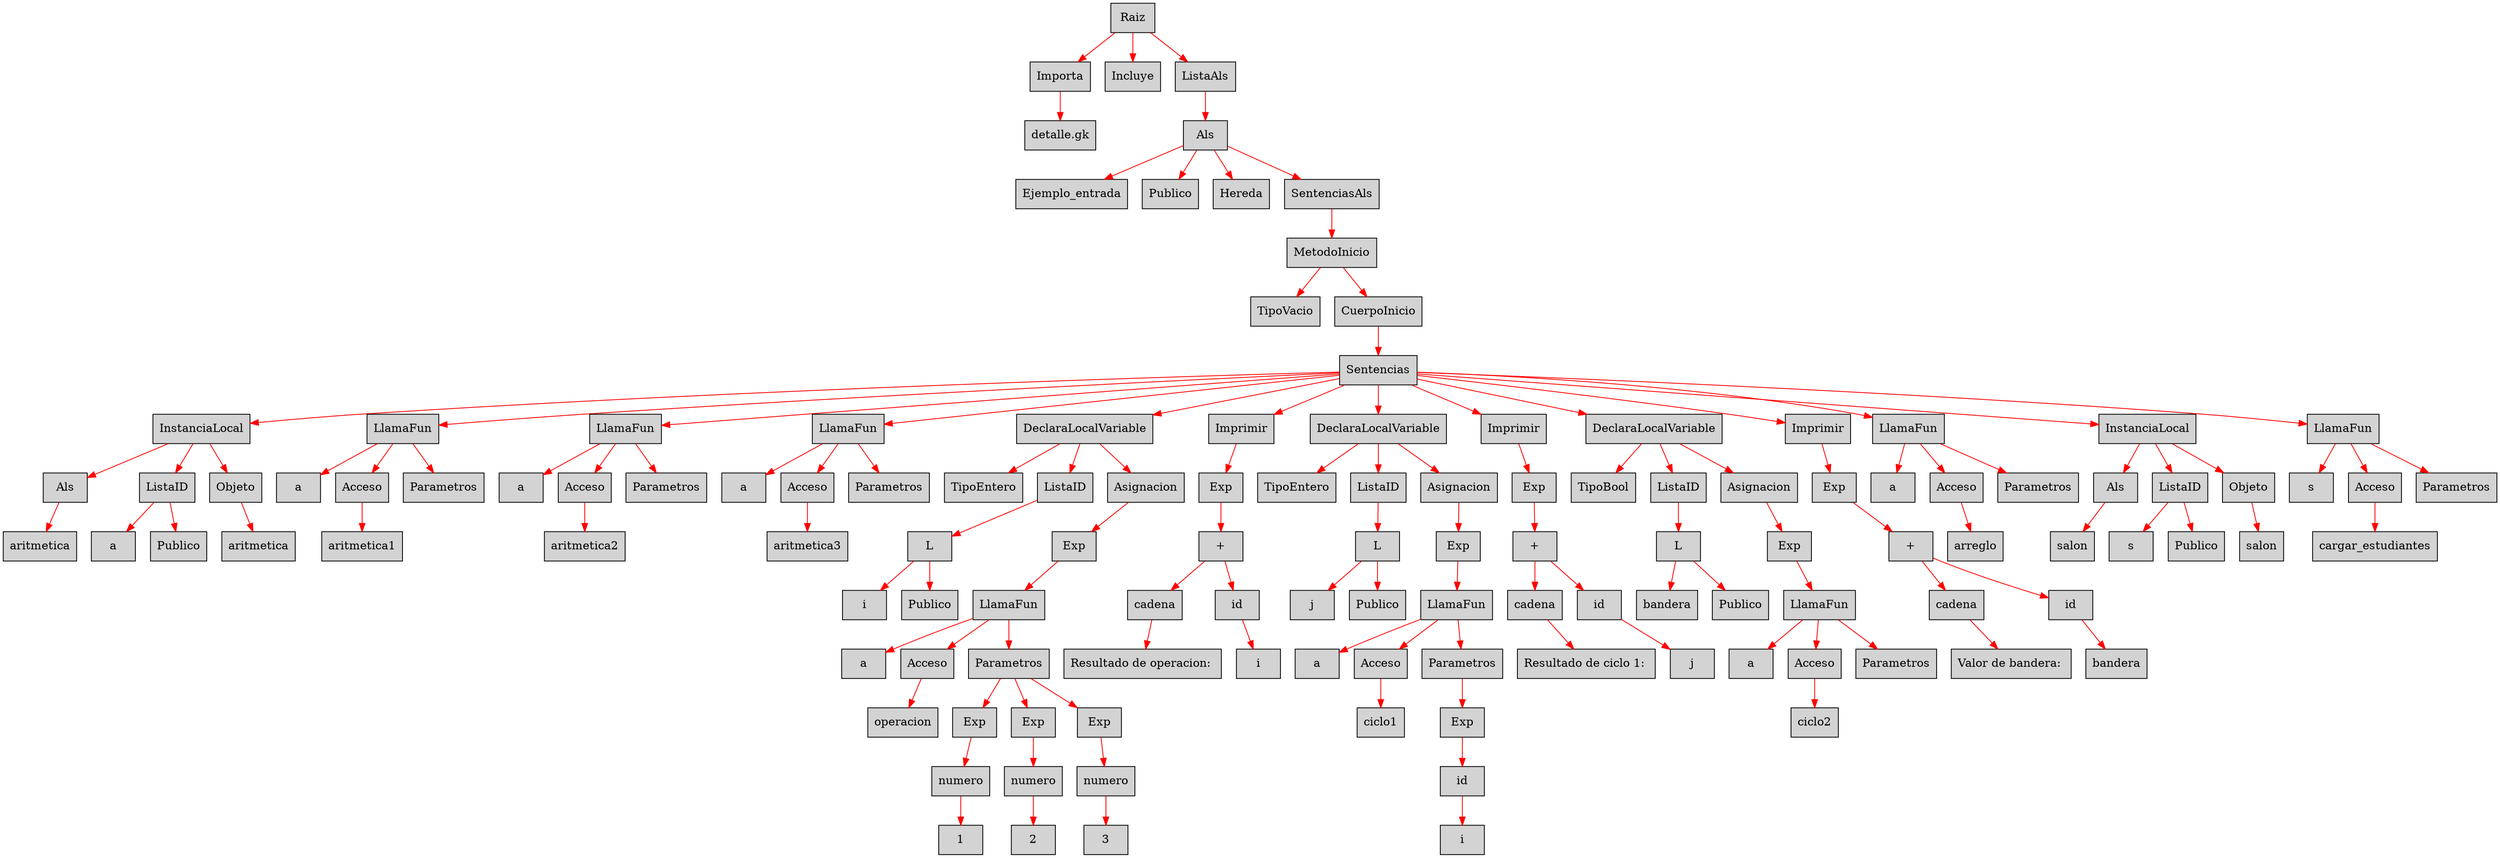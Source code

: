 digraph G {node[shape=box, style=filled]; edge[color=red]
node1863053886[label="Raiz"];
 node1863053886->node2144965007;node2144965007[label="Importa"];
 node2144965007->node132404321;node132404321[label="detalle.gk"];
 node1863053886->node1321290501;node1321290501[label="Incluye"];
 node1863053886->node2129386209;node2129386209[label="ListaAls"];
 node2129386209->node1292728666;node1292728666[label="Als"];
 node1292728666->node1760521158;node1760521158[label="Ejemplo_entrada"];
 node1292728666->node741510333;node741510333[label="Publico"];
 node1292728666->node212760328;node212760328[label="Hereda"];
 node1292728666->node709826670;node709826670[label="SentenciasAls"];
 node709826670->node963508154;node963508154[label="MetodoInicio"];
 node963508154->node16962382;node16962382[label="TipoVacio"];
 node963508154->node2120999505;node2120999505[label="CuerpoInicio"];
 node2120999505->node750066074;node750066074[label="Sentencias"];
 node750066074->node2058615697;node2058615697[label="InstanciaLocal"];
 node2058615697->node1841090346;node1841090346[label="Als"];
 node1841090346->node1281671590;node1281671590[label="aritmetica"];
 node2058615697->node1209628793;node1209628793[label="ListaID"];
 node1209628793->node764636568;node764636568[label="a"];
 node1209628793->node643637919;node643637919[label="Publico"];
 node2058615697->node1281273347;node1281273347[label="Objeto"];
 node1281273347->node1325915457;node1325915457[label="aritmetica"];
 node750066074->node2043578004;node2043578004[label="LlamaFun"];
 node2043578004->node919083752;node919083752[label="a"];
 node2043578004->node266306692;node266306692[label="Acceso"];
 node266306692->node2118368747;node2118368747[label="aritmetica1"];
 node2043578004->node1941204625;node1941204625[label="Parametros"];
 node750066074->node98379093;node98379093[label="LlamaFun"];
 node98379093->node1993702094;node1993702094[label="a"];
 node98379093->node354037018;node354037018[label="Acceso"];
 node354037018->node1158289870;node1158289870[label="aritmetica2"];
 node98379093->node689007543;node689007543[label="Parametros"];
 node750066074->node1951364945;node1951364945[label="LlamaFun"];
 node1951364945->node813295167;node813295167[label="a"];
 node1951364945->node631790999;node631790999[label="Acceso"];
 node631790999->node130471494;node130471494[label="aritmetica3"];
 node1951364945->node146590736;node146590736[label="Parametros"];
 node750066074->node2005637926;node2005637926[label="DeclaraLocalVariable"];
 node2005637926->node271070373;node271070373[label="TipoEntero"];
 node2005637926->node569226240;node569226240[label="ListaID"];
 node569226240->node1340022881;node1340022881[label="L"];
 node1340022881->node1688649751;node1688649751[label="i"];
 node1340022881->node905596218;node905596218[label="Publico"];
 node2005637926->node2046538289;node2046538289[label="Asignacion"];
 node2046538289->node1326532935;node1326532935[label="Exp"];
 node1326532935->node493199050;node493199050[label="LlamaFun"];
 node493199050->node2047968193;node2047968193[label="a"];
 node493199050->node1591729288;node1591729288[label="Acceso"];
 node1591729288->node457305445;node457305445[label="operacion"];
 node493199050->node711176969;node711176969[label="Parametros"];
 node711176969->node1553605135;node1553605135[label="Exp"];
 node1553605135->node2088865416;node2088865416[label="numero"];
 node2088865416->node1757376184;node1757376184[label="1"];
 node711176969->node1609786205;node1609786205[label="Exp"];
 node1609786205->node1391765750;node1391765750[label="numero"];
 node1391765750->node577870318;node577870318[label="2"];
 node711176969->node824768950;node824768950[label="Exp"];
 node824768950->node1971686725;node1971686725[label="numero"];
 node1971686725->node46217243;node46217243[label="3"];
 node750066074->node751923012;node751923012[label="Imprimir"];
 node751923012->node1522718241;node1522718241[label="Exp"];
 node1522718241->node66361241;node66361241[label="+"];
 node66361241->node150890012;node150890012[label="cadena"];
 node150890012->node796037896;node796037896[label="Resultado de operacion: "];
 node66361241->node1666001689;node1666001689[label="id"];
 node1666001689->node1143087286;node1143087286[label="i"];
 node750066074->node1066889384;node1066889384[label="DeclaraLocalVariable"];
 node1066889384->node71720577;node71720577[label="TipoEntero"];
 node1066889384->node249149683;node249149683[label="ListaID"];
 node249149683->node1529548302;node1529548302[label="L"];
 node1529548302->node1597847539;node1597847539[label="j"];
 node1529548302->node1765394627;node1765394627[label="Publico"];
 node1066889384->node719649591;node719649591[label="Asignacion"];
 node719649591->node691850011;node691850011[label="Exp"];
 node691850011->node529064800;node529064800[label="LlamaFun"];
 node529064800->node944787330;node944787330[label="a"];
 node529064800->node903882492;node903882492[label="Acceso"];
 node903882492->node2051757896;node2051757896[label="ciclo1"];
 node529064800->node578828418;node578828418[label="Parametros"];
 node578828418->node412507919;node412507919[label="Exp"];
 node412507919->node745889063;node745889063[label="id"];
 node745889063->node203730678;node203730678[label="i"];
 node750066074->node801358808;node801358808[label="Imprimir"];
 node801358808->node92774152;node92774152[label="Exp"];
 node92774152->node52262650;node52262650[label="+"];
 node52262650->node711404401;node711404401[label="cadena"];
 node711404401->node453763302;node453763302[label="Resultado de ciclo 1: "];
 node52262650->node583877456;node583877456[label="id"];
 node583877456->node1242520405;node1242520405[label="j"];
 node750066074->node1503714758;node1503714758[label="DeclaraLocalVariable"];
 node1503714758->node501746372;node501746372[label="TipoBool"];
 node1503714758->node1442258410;node1442258410[label="ListaID"];
 node1442258410->node1704075762;node1704075762[label="L"];
 node1704075762->node981700203;node981700203[label="bandera"];
 node1704075762->node1734352341;node1734352341[label="Publico"];
 node1503714758->node169165982;node169165982[label="Asignacion"];
 node169165982->node2122082719;node2122082719[label="Exp"];
 node2122082719->node1487556845;node1487556845[label="LlamaFun"];
 node1487556845->node1061384344;node1061384344[label="a"];
 node1487556845->node533914202;node533914202[label="Acceso"];
 node533914202->node50282670;node50282670[label="ciclo2"];
 node1487556845->node140006692;node140006692[label="Parametros"];
 node750066074->node742077191;node742077191[label="Imprimir"];
 node742077191->node611566824;node611566824[label="Exp"];
 node611566824->node1550916344;node1550916344[label="+"];
 node1550916344->node382375207;node382375207[label="cadena"];
 node382375207->node1671184370;node1671184370[label="Valor de bandera: "];
 node1550916344->node1509094381;node1509094381[label="id"];
 node1509094381->node226530545;node226530545[label="bandera"];
 node750066074->node1335974859;node1335974859[label="LlamaFun"];
 node1335974859->node1304469090;node1304469090[label="a"];
 node1335974859->node65233324;node65233324[label="Acceso"];
 node65233324->node181230141;node181230141[label="arreglo"];
 node1335974859->node1341597612;node1341597612[label="Parametros"];
 node750066074->node109941694;node109941694[label="InstanciaLocal"];
 node109941694->node511409346;node511409346[label="Als"];
 node511409346->node2114441602;node2114441602[label="salon"];
 node109941694->node138105769;node138105769[label="ListaID"];
 node138105769->node1648439667;node1648439667[label="s"];
 node138105769->node656006293;node656006293[label="Publico"];
 node109941694->node1741853237;node1741853237[label="Objeto"];
 node1741853237->node891691901;node891691901[label="salon"];
 node750066074->node1577534979;node1577534979[label="LlamaFun"];
 node1577534979->node924046370;node924046370[label="s"];
 node1577534979->node1151577039;node1151577039[label="Acceso"];
 node1151577039->node1083852269;node1083852269[label="cargar_estudiantes"];
 node1577534979->node608777379;node608777379[label="Parametros"];

}
